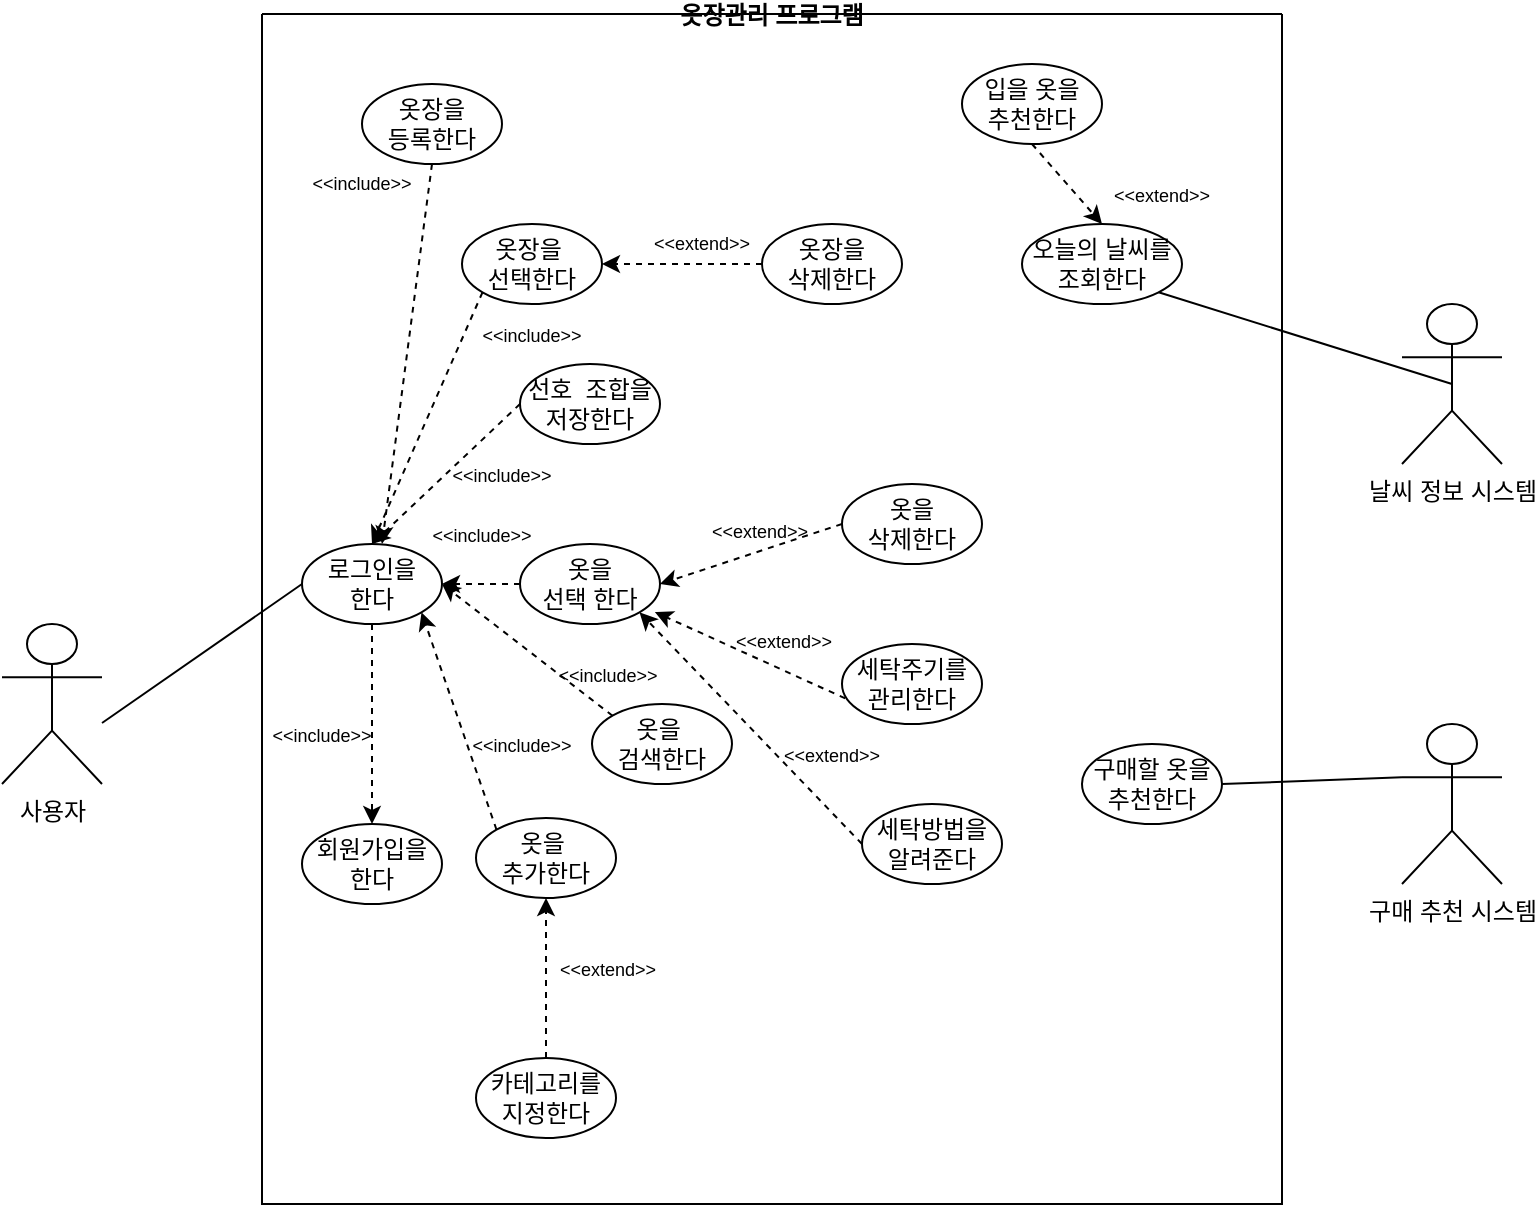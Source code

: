 <mxfile version="17.4.5" type="github">
  <diagram id="eXh087APFA0FxH9GW3ad" name="Page-1">
    <mxGraphModel dx="1038" dy="1708" grid="1" gridSize="10" guides="1" tooltips="1" connect="1" arrows="1" fold="1" page="1" pageScale="1" pageWidth="827" pageHeight="1169" math="0" shadow="0">
      <root>
        <mxCell id="0" />
        <mxCell id="1" parent="0" />
        <mxCell id="yPDIXAnX9h3u-iHD7uKG-1" value="사용자&lt;br&gt;" style="shape=umlActor;verticalLabelPosition=bottom;verticalAlign=top;html=1;outlineConnect=0;" parent="1" vertex="1">
          <mxGeometry x="50" y="-440" width="50" height="80" as="geometry" />
        </mxCell>
        <mxCell id="xYm1JuOZtIgdaOn4Q1WP-2" value="날씨 정보 시스템" style="shape=umlActor;verticalLabelPosition=bottom;verticalAlign=top;html=1;outlineConnect=0;" parent="1" vertex="1">
          <mxGeometry x="750" y="-600" width="50" height="80" as="geometry" />
        </mxCell>
        <mxCell id="xYm1JuOZtIgdaOn4Q1WP-9" value="옷장관리 프로그램" style="swimlane;startSize=0;" parent="1" vertex="1">
          <mxGeometry x="180" y="-745" width="510" height="595" as="geometry" />
        </mxCell>
        <mxCell id="xYm1JuOZtIgdaOn4Q1WP-10" value="로그인을&lt;br&gt;한다" style="ellipse;whiteSpace=wrap;html=1;" parent="xYm1JuOZtIgdaOn4Q1WP-9" vertex="1">
          <mxGeometry x="20" y="265" width="70" height="40" as="geometry" />
        </mxCell>
        <mxCell id="xYm1JuOZtIgdaOn4Q1WP-13" value="회원가입을&lt;br&gt;한다" style="ellipse;whiteSpace=wrap;html=1;" parent="xYm1JuOZtIgdaOn4Q1WP-9" vertex="1">
          <mxGeometry x="20" y="405" width="70" height="40" as="geometry" />
        </mxCell>
        <mxCell id="xYm1JuOZtIgdaOn4Q1WP-27" value="" style="html=1;rounded=0;endArrow=none;endFill=0;entryX=0;entryY=0.5;entryDx=0;entryDy=0;" parent="xYm1JuOZtIgdaOn4Q1WP-9" target="xYm1JuOZtIgdaOn4Q1WP-10" edge="1">
          <mxGeometry width="100" relative="1" as="geometry">
            <mxPoint x="-80" y="354.5" as="sourcePoint" />
            <mxPoint x="20" y="354.5" as="targetPoint" />
          </mxGeometry>
        </mxCell>
        <mxCell id="xYm1JuOZtIgdaOn4Q1WP-28" value="&lt;font style=&quot;font-size: 9px&quot;&gt;&amp;lt;&amp;lt;include&amp;gt;&amp;gt;&lt;/font&gt;" style="text;html=1;strokeColor=none;fillColor=none;align=center;verticalAlign=middle;whiteSpace=wrap;rounded=0;" parent="xYm1JuOZtIgdaOn4Q1WP-9" vertex="1">
          <mxGeometry y="345" width="60" height="30" as="geometry" />
        </mxCell>
        <mxCell id="xYm1JuOZtIgdaOn4Q1WP-29" value="세탁주기를&lt;br&gt;관리한다" style="ellipse;whiteSpace=wrap;html=1;" parent="xYm1JuOZtIgdaOn4Q1WP-9" vertex="1">
          <mxGeometry x="290" y="315" width="70" height="40" as="geometry" />
        </mxCell>
        <mxCell id="xYm1JuOZtIgdaOn4Q1WP-31" value="세탁방법을&lt;br&gt;알려준다" style="ellipse;whiteSpace=wrap;html=1;" parent="xYm1JuOZtIgdaOn4Q1WP-9" vertex="1">
          <mxGeometry x="300" y="395" width="70" height="40" as="geometry" />
        </mxCell>
        <mxCell id="xYm1JuOZtIgdaOn4Q1WP-41" value="옷을&amp;nbsp;&lt;br&gt;추가한다" style="ellipse;whiteSpace=wrap;html=1;" parent="xYm1JuOZtIgdaOn4Q1WP-9" vertex="1">
          <mxGeometry x="107" y="402" width="70" height="40" as="geometry" />
        </mxCell>
        <mxCell id="xYm1JuOZtIgdaOn4Q1WP-51" value="옷을&amp;nbsp;&lt;br&gt;검색한다" style="ellipse;whiteSpace=wrap;html=1;" parent="xYm1JuOZtIgdaOn4Q1WP-9" vertex="1">
          <mxGeometry x="165" y="345" width="70" height="40" as="geometry" />
        </mxCell>
        <mxCell id="xYm1JuOZtIgdaOn4Q1WP-57" value="옷을&lt;br&gt;선택 한다" style="ellipse;whiteSpace=wrap;html=1;" parent="xYm1JuOZtIgdaOn4Q1WP-9" vertex="1">
          <mxGeometry x="129" y="265" width="70" height="40" as="geometry" />
        </mxCell>
        <mxCell id="xYm1JuOZtIgdaOn4Q1WP-50" value="선호&amp;nbsp; 조합을&lt;br&gt;저장한다" style="ellipse;whiteSpace=wrap;html=1;" parent="xYm1JuOZtIgdaOn4Q1WP-9" vertex="1">
          <mxGeometry x="129" y="175" width="70" height="40" as="geometry" />
        </mxCell>
        <mxCell id="xYm1JuOZtIgdaOn4Q1WP-47" value="옷장을&amp;nbsp;&lt;br&gt;선택한다" style="ellipse;whiteSpace=wrap;html=1;" parent="xYm1JuOZtIgdaOn4Q1WP-9" vertex="1">
          <mxGeometry x="100" y="105" width="70" height="40" as="geometry" />
        </mxCell>
        <mxCell id="xYm1JuOZtIgdaOn4Q1WP-48" value="옷장을&lt;br&gt;등록한다" style="ellipse;whiteSpace=wrap;html=1;" parent="xYm1JuOZtIgdaOn4Q1WP-9" vertex="1">
          <mxGeometry x="50" y="35" width="70" height="40" as="geometry" />
        </mxCell>
        <mxCell id="xYm1JuOZtIgdaOn4Q1WP-62" value="" style="endArrow=classic;html=1;rounded=0;fontSize=9;exitX=0.5;exitY=1;exitDx=0;exitDy=0;entryX=0.5;entryY=0;entryDx=0;entryDy=0;dashed=1;" parent="xYm1JuOZtIgdaOn4Q1WP-9" source="xYm1JuOZtIgdaOn4Q1WP-10" target="xYm1JuOZtIgdaOn4Q1WP-13" edge="1">
          <mxGeometry width="50" height="50" relative="1" as="geometry">
            <mxPoint x="50" y="355" as="sourcePoint" />
            <mxPoint x="100" y="305" as="targetPoint" />
          </mxGeometry>
        </mxCell>
        <mxCell id="xYm1JuOZtIgdaOn4Q1WP-42" value="옷을&lt;br&gt;삭제한다" style="ellipse;whiteSpace=wrap;html=1;" parent="xYm1JuOZtIgdaOn4Q1WP-9" vertex="1">
          <mxGeometry x="290" y="235" width="70" height="40" as="geometry" />
        </mxCell>
        <mxCell id="xYm1JuOZtIgdaOn4Q1WP-46" value="옷장을&lt;br&gt;삭제한다" style="ellipse;whiteSpace=wrap;html=1;" parent="xYm1JuOZtIgdaOn4Q1WP-9" vertex="1">
          <mxGeometry x="250" y="105" width="70" height="40" as="geometry" />
        </mxCell>
        <mxCell id="xYm1JuOZtIgdaOn4Q1WP-45" value="카테고리를&lt;br&gt;지정한다" style="ellipse;whiteSpace=wrap;html=1;" parent="xYm1JuOZtIgdaOn4Q1WP-9" vertex="1">
          <mxGeometry x="107" y="522" width="70" height="40" as="geometry" />
        </mxCell>
        <mxCell id="xYm1JuOZtIgdaOn4Q1WP-53" value="오늘의 날씨를&lt;br&gt;조회한다" style="ellipse;whiteSpace=wrap;html=1;" parent="xYm1JuOZtIgdaOn4Q1WP-9" vertex="1">
          <mxGeometry x="380" y="105" width="80" height="40" as="geometry" />
        </mxCell>
        <mxCell id="xYm1JuOZtIgdaOn4Q1WP-44" value="입을 옷을 &lt;br&gt;추천한다" style="ellipse;whiteSpace=wrap;html=1;" parent="xYm1JuOZtIgdaOn4Q1WP-9" vertex="1">
          <mxGeometry x="350" y="25" width="70" height="40" as="geometry" />
        </mxCell>
        <mxCell id="xYm1JuOZtIgdaOn4Q1WP-43" value="구매할 옷을 추천한다" style="ellipse;whiteSpace=wrap;html=1;" parent="xYm1JuOZtIgdaOn4Q1WP-9" vertex="1">
          <mxGeometry x="410" y="365" width="70" height="40" as="geometry" />
        </mxCell>
        <mxCell id="xYm1JuOZtIgdaOn4Q1WP-66" value="" style="endArrow=classic;html=1;rounded=0;dashed=1;fontSize=9;entryX=1;entryY=0.5;entryDx=0;entryDy=0;exitX=0;exitY=0.5;exitDx=0;exitDy=0;" parent="xYm1JuOZtIgdaOn4Q1WP-9" source="xYm1JuOZtIgdaOn4Q1WP-57" target="xYm1JuOZtIgdaOn4Q1WP-10" edge="1">
          <mxGeometry width="50" height="50" relative="1" as="geometry">
            <mxPoint x="100" y="275" as="sourcePoint" />
            <mxPoint x="320" y="255" as="targetPoint" />
          </mxGeometry>
        </mxCell>
        <mxCell id="xYm1JuOZtIgdaOn4Q1WP-67" value="&lt;font style=&quot;font-size: 9px&quot;&gt;&amp;lt;&amp;lt;include&amp;gt;&amp;gt;&lt;/font&gt;" style="text;html=1;strokeColor=none;fillColor=none;align=center;verticalAlign=middle;whiteSpace=wrap;rounded=0;" parent="xYm1JuOZtIgdaOn4Q1WP-9" vertex="1">
          <mxGeometry x="80" y="245" width="60" height="30" as="geometry" />
        </mxCell>
        <mxCell id="xYm1JuOZtIgdaOn4Q1WP-70" value="" style="endArrow=classic;html=1;rounded=0;dashed=1;fontSize=9;exitX=0;exitY=0.5;exitDx=0;exitDy=0;entryX=0.5;entryY=0;entryDx=0;entryDy=0;" parent="xYm1JuOZtIgdaOn4Q1WP-9" source="xYm1JuOZtIgdaOn4Q1WP-50" target="xYm1JuOZtIgdaOn4Q1WP-10" edge="1">
          <mxGeometry width="50" height="50" relative="1" as="geometry">
            <mxPoint x="270" y="305" as="sourcePoint" />
            <mxPoint x="320" y="255" as="targetPoint" />
          </mxGeometry>
        </mxCell>
        <mxCell id="xYm1JuOZtIgdaOn4Q1WP-71" value="&lt;font style=&quot;font-size: 9px&quot;&gt;&amp;lt;&amp;lt;include&amp;gt;&amp;gt;&lt;/font&gt;" style="text;html=1;strokeColor=none;fillColor=none;align=center;verticalAlign=middle;whiteSpace=wrap;rounded=0;" parent="xYm1JuOZtIgdaOn4Q1WP-9" vertex="1">
          <mxGeometry x="90" y="215" width="60" height="30" as="geometry" />
        </mxCell>
        <mxCell id="xYm1JuOZtIgdaOn4Q1WP-72" value="" style="endArrow=classic;html=1;rounded=0;dashed=1;fontSize=9;exitX=0;exitY=1;exitDx=0;exitDy=0;entryX=0.5;entryY=0;entryDx=0;entryDy=0;" parent="xYm1JuOZtIgdaOn4Q1WP-9" source="xYm1JuOZtIgdaOn4Q1WP-47" target="xYm1JuOZtIgdaOn4Q1WP-10" edge="1">
          <mxGeometry width="50" height="50" relative="1" as="geometry">
            <mxPoint x="270" y="305" as="sourcePoint" />
            <mxPoint x="320" y="255" as="targetPoint" />
          </mxGeometry>
        </mxCell>
        <mxCell id="xYm1JuOZtIgdaOn4Q1WP-73" value="&lt;font style=&quot;font-size: 9px&quot;&gt;&amp;lt;&amp;lt;include&amp;gt;&amp;gt;&lt;/font&gt;" style="text;html=1;strokeColor=none;fillColor=none;align=center;verticalAlign=middle;whiteSpace=wrap;rounded=0;" parent="xYm1JuOZtIgdaOn4Q1WP-9" vertex="1">
          <mxGeometry x="105" y="145" width="60" height="30" as="geometry" />
        </mxCell>
        <mxCell id="xYm1JuOZtIgdaOn4Q1WP-76" value="&lt;font style=&quot;font-size: 9px&quot;&gt;&amp;lt;&amp;lt;include&amp;gt;&amp;gt;&lt;/font&gt;" style="text;html=1;strokeColor=none;fillColor=none;align=center;verticalAlign=middle;whiteSpace=wrap;rounded=0;" parent="xYm1JuOZtIgdaOn4Q1WP-9" vertex="1">
          <mxGeometry x="20" y="69" width="60" height="30" as="geometry" />
        </mxCell>
        <mxCell id="xYm1JuOZtIgdaOn4Q1WP-77" value="" style="endArrow=classic;html=1;rounded=0;dashed=1;fontSize=9;exitX=0;exitY=0;exitDx=0;exitDy=0;entryX=1;entryY=1;entryDx=0;entryDy=0;" parent="xYm1JuOZtIgdaOn4Q1WP-9" source="xYm1JuOZtIgdaOn4Q1WP-41" target="xYm1JuOZtIgdaOn4Q1WP-10" edge="1">
          <mxGeometry width="50" height="50" relative="1" as="geometry">
            <mxPoint x="270" y="345" as="sourcePoint" />
            <mxPoint x="320" y="295" as="targetPoint" />
          </mxGeometry>
        </mxCell>
        <mxCell id="xYm1JuOZtIgdaOn4Q1WP-78" value="&lt;font style=&quot;font-size: 9px&quot;&gt;&amp;lt;&amp;lt;include&amp;gt;&amp;gt;&lt;/font&gt;" style="text;html=1;strokeColor=none;fillColor=none;align=center;verticalAlign=middle;whiteSpace=wrap;rounded=0;" parent="xYm1JuOZtIgdaOn4Q1WP-9" vertex="1">
          <mxGeometry x="100" y="350" width="60" height="30" as="geometry" />
        </mxCell>
        <mxCell id="xYm1JuOZtIgdaOn4Q1WP-79" value="" style="endArrow=classic;html=1;rounded=0;dashed=1;fontSize=9;exitX=0.5;exitY=0;exitDx=0;exitDy=0;entryX=0.5;entryY=1;entryDx=0;entryDy=0;" parent="xYm1JuOZtIgdaOn4Q1WP-9" source="xYm1JuOZtIgdaOn4Q1WP-45" target="xYm1JuOZtIgdaOn4Q1WP-41" edge="1">
          <mxGeometry width="50" height="50" relative="1" as="geometry">
            <mxPoint x="248" y="392" as="sourcePoint" />
            <mxPoint x="298" y="342" as="targetPoint" />
          </mxGeometry>
        </mxCell>
        <mxCell id="xYm1JuOZtIgdaOn4Q1WP-80" value="&lt;font style=&quot;font-size: 9px&quot;&gt;&amp;lt;&amp;lt;extend&amp;gt;&amp;gt;&lt;/font&gt;" style="text;html=1;strokeColor=none;fillColor=none;align=center;verticalAlign=middle;whiteSpace=wrap;rounded=0;" parent="xYm1JuOZtIgdaOn4Q1WP-9" vertex="1">
          <mxGeometry x="143" y="462" width="60" height="30" as="geometry" />
        </mxCell>
        <mxCell id="xYm1JuOZtIgdaOn4Q1WP-90" value="" style="endArrow=classic;html=1;rounded=0;fontSize=9;entryX=0.5;entryY=0;entryDx=0;entryDy=0;exitX=0.5;exitY=1;exitDx=0;exitDy=0;dashed=1;" parent="xYm1JuOZtIgdaOn4Q1WP-9" source="xYm1JuOZtIgdaOn4Q1WP-44" target="xYm1JuOZtIgdaOn4Q1WP-53" edge="1">
          <mxGeometry width="50" height="50" relative="1" as="geometry">
            <mxPoint x="270" y="275" as="sourcePoint" />
            <mxPoint x="320" y="225" as="targetPoint" />
          </mxGeometry>
        </mxCell>
        <mxCell id="xYm1JuOZtIgdaOn4Q1WP-91" value="&lt;font style=&quot;font-size: 9px&quot;&gt;&amp;lt;&amp;lt;extend&amp;gt;&amp;gt;&lt;/font&gt;" style="text;html=1;strokeColor=none;fillColor=none;align=center;verticalAlign=middle;whiteSpace=wrap;rounded=0;" parent="xYm1JuOZtIgdaOn4Q1WP-9" vertex="1">
          <mxGeometry x="190" y="99" width="60" height="30" as="geometry" />
        </mxCell>
        <mxCell id="xYm1JuOZtIgdaOn4Q1WP-92" value="" style="endArrow=classic;html=1;rounded=0;dashed=1;fontSize=9;entryX=1;entryY=0.5;entryDx=0;entryDy=0;exitX=0;exitY=0.5;exitDx=0;exitDy=0;" parent="xYm1JuOZtIgdaOn4Q1WP-9" source="xYm1JuOZtIgdaOn4Q1WP-46" target="xYm1JuOZtIgdaOn4Q1WP-47" edge="1">
          <mxGeometry width="50" height="50" relative="1" as="geometry">
            <mxPoint x="270" y="195" as="sourcePoint" />
            <mxPoint x="320" y="145" as="targetPoint" />
          </mxGeometry>
        </mxCell>
        <mxCell id="xYm1JuOZtIgdaOn4Q1WP-103" value="" style="endArrow=classic;html=1;rounded=0;fontSize=9;exitX=0;exitY=0;exitDx=0;exitDy=0;dashed=1;entryX=1;entryY=0.5;entryDx=0;entryDy=0;" parent="xYm1JuOZtIgdaOn4Q1WP-9" source="xYm1JuOZtIgdaOn4Q1WP-51" target="xYm1JuOZtIgdaOn4Q1WP-10" edge="1">
          <mxGeometry width="50" height="50" relative="1" as="geometry">
            <mxPoint x="270" y="465" as="sourcePoint" />
            <mxPoint x="80" y="285" as="targetPoint" />
          </mxGeometry>
        </mxCell>
        <mxCell id="xYm1JuOZtIgdaOn4Q1WP-104" value="&lt;font style=&quot;font-size: 9px&quot;&gt;&amp;lt;&amp;lt;include&amp;gt;&amp;gt;&lt;/font&gt;" style="text;html=1;strokeColor=none;fillColor=none;align=center;verticalAlign=middle;whiteSpace=wrap;rounded=0;" parent="xYm1JuOZtIgdaOn4Q1WP-9" vertex="1">
          <mxGeometry x="143" y="315" width="60" height="30" as="geometry" />
        </mxCell>
        <mxCell id="xYm1JuOZtIgdaOn4Q1WP-105" value="" style="endArrow=classic;html=1;rounded=0;dashed=1;fontSize=9;entryX=1;entryY=0.5;entryDx=0;entryDy=0;exitX=0;exitY=0.5;exitDx=0;exitDy=0;" parent="xYm1JuOZtIgdaOn4Q1WP-9" source="xYm1JuOZtIgdaOn4Q1WP-42" target="xYm1JuOZtIgdaOn4Q1WP-57" edge="1">
          <mxGeometry width="50" height="50" relative="1" as="geometry">
            <mxPoint x="270" y="395" as="sourcePoint" />
            <mxPoint x="320" y="345" as="targetPoint" />
          </mxGeometry>
        </mxCell>
        <mxCell id="xYm1JuOZtIgdaOn4Q1WP-109" value="" style="endArrow=classic;html=1;rounded=0;dashed=1;fontSize=9;entryX=0.963;entryY=0.85;entryDx=0;entryDy=0;entryPerimeter=0;exitX=0.023;exitY=0.68;exitDx=0;exitDy=0;exitPerimeter=0;" parent="xYm1JuOZtIgdaOn4Q1WP-9" source="xYm1JuOZtIgdaOn4Q1WP-29" target="xYm1JuOZtIgdaOn4Q1WP-57" edge="1">
          <mxGeometry width="50" height="50" relative="1" as="geometry">
            <mxPoint x="270" y="395" as="sourcePoint" />
            <mxPoint x="320" y="345" as="targetPoint" />
          </mxGeometry>
        </mxCell>
        <mxCell id="xYm1JuOZtIgdaOn4Q1WP-110" value="&lt;font style=&quot;font-size: 9px&quot;&gt;&amp;lt;&amp;lt;extend&amp;gt;&amp;gt;&lt;/font&gt;" style="text;html=1;strokeColor=none;fillColor=none;align=center;verticalAlign=middle;whiteSpace=wrap;rounded=0;" parent="xYm1JuOZtIgdaOn4Q1WP-9" vertex="1">
          <mxGeometry x="231" y="298" width="60" height="30" as="geometry" />
        </mxCell>
        <mxCell id="xYm1JuOZtIgdaOn4Q1WP-111" value="" style="endArrow=classic;html=1;rounded=0;dashed=1;fontSize=9;entryX=1;entryY=1;entryDx=0;entryDy=0;exitX=0;exitY=0.5;exitDx=0;exitDy=0;" parent="xYm1JuOZtIgdaOn4Q1WP-9" source="xYm1JuOZtIgdaOn4Q1WP-31" target="xYm1JuOZtIgdaOn4Q1WP-57" edge="1">
          <mxGeometry width="50" height="50" relative="1" as="geometry">
            <mxPoint x="270" y="395" as="sourcePoint" />
            <mxPoint x="320" y="345" as="targetPoint" />
          </mxGeometry>
        </mxCell>
        <mxCell id="xYm1JuOZtIgdaOn4Q1WP-112" value="&lt;font style=&quot;font-size: 9px&quot;&gt;&amp;lt;&amp;lt;extend&amp;gt;&amp;gt;&lt;/font&gt;" style="text;html=1;strokeColor=none;fillColor=none;align=center;verticalAlign=middle;whiteSpace=wrap;rounded=0;" parent="xYm1JuOZtIgdaOn4Q1WP-9" vertex="1">
          <mxGeometry x="255" y="355" width="60" height="30" as="geometry" />
        </mxCell>
        <mxCell id="xYm1JuOZtIgdaOn4Q1WP-75" value="" style="endArrow=classic;html=1;rounded=0;dashed=1;fontSize=9;exitX=0.5;exitY=1;exitDx=0;exitDy=0;" parent="1" source="xYm1JuOZtIgdaOn4Q1WP-48" edge="1">
          <mxGeometry width="50" height="50" relative="1" as="geometry">
            <mxPoint x="450" y="-440" as="sourcePoint" />
            <mxPoint x="240" y="-480" as="targetPoint" />
          </mxGeometry>
        </mxCell>
        <mxCell id="xYm1JuOZtIgdaOn4Q1WP-87" style="rounded=0;orthogonalLoop=1;jettySize=auto;html=1;exitX=1;exitY=1;exitDx=0;exitDy=0;entryX=0.5;entryY=0.5;entryDx=0;entryDy=0;entryPerimeter=0;fontSize=9;endArrow=none;endFill=0;" parent="1" source="xYm1JuOZtIgdaOn4Q1WP-53" target="xYm1JuOZtIgdaOn4Q1WP-2" edge="1">
          <mxGeometry relative="1" as="geometry" />
        </mxCell>
        <mxCell id="xYm1JuOZtIgdaOn4Q1WP-93" value="&lt;font style=&quot;font-size: 9px&quot;&gt;&amp;lt;&amp;lt;extend&amp;gt;&amp;gt;&lt;/font&gt;" style="text;html=1;strokeColor=none;fillColor=none;align=center;verticalAlign=middle;whiteSpace=wrap;rounded=0;" parent="1" vertex="1">
          <mxGeometry x="600" y="-670" width="60" height="30" as="geometry" />
        </mxCell>
        <mxCell id="xYm1JuOZtIgdaOn4Q1WP-108" value="&lt;font style=&quot;font-size: 9px&quot;&gt;&amp;lt;&amp;lt;extend&amp;gt;&amp;gt;&lt;/font&gt;" style="text;html=1;strokeColor=none;fillColor=none;align=center;verticalAlign=middle;whiteSpace=wrap;rounded=0;" parent="1" vertex="1">
          <mxGeometry x="399" y="-502" width="60" height="30" as="geometry" />
        </mxCell>
        <mxCell id="xYm1JuOZtIgdaOn4Q1WP-113" value="구매 추천 시스템" style="shape=umlActor;verticalLabelPosition=bottom;verticalAlign=top;html=1;outlineConnect=0;" parent="1" vertex="1">
          <mxGeometry x="750" y="-390" width="50" height="80" as="geometry" />
        </mxCell>
        <mxCell id="xYm1JuOZtIgdaOn4Q1WP-114" value="" style="endArrow=none;html=1;rounded=0;fontSize=9;entryX=1;entryY=0.5;entryDx=0;entryDy=0;exitX=0;exitY=0.333;exitDx=0;exitDy=0;exitPerimeter=0;" parent="1" source="xYm1JuOZtIgdaOn4Q1WP-113" target="xYm1JuOZtIgdaOn4Q1WP-43" edge="1">
          <mxGeometry width="50" height="50" relative="1" as="geometry">
            <mxPoint x="450" y="-370" as="sourcePoint" />
            <mxPoint x="500" y="-420" as="targetPoint" />
          </mxGeometry>
        </mxCell>
      </root>
    </mxGraphModel>
  </diagram>
</mxfile>
